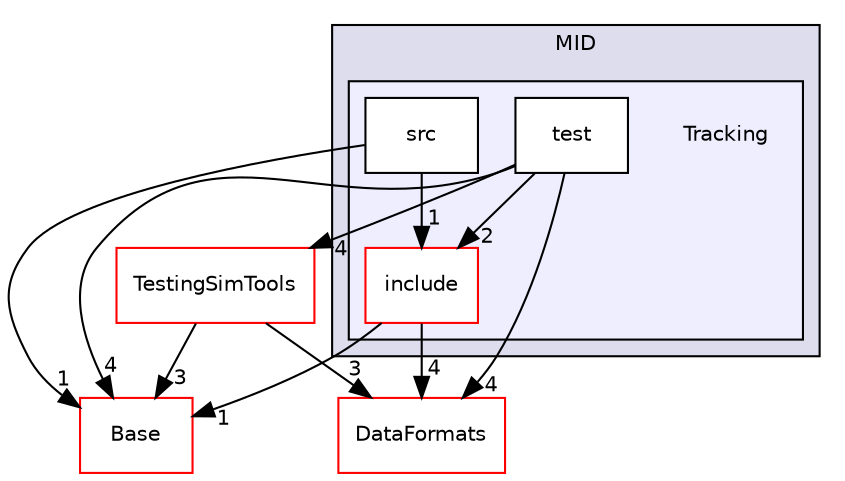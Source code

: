 digraph "/home/travis/build/AliceO2Group/AliceO2/Detectors/MUON/MID/Tracking" {
  bgcolor=transparent;
  compound=true
  node [ fontsize="10", fontname="Helvetica"];
  edge [ labelfontsize="10", labelfontname="Helvetica"];
  subgraph clusterdir_9e24c537087392bd208449d0b48c466c {
    graph [ bgcolor="#ddddee", pencolor="black", label="MID" fontname="Helvetica", fontsize="10", URL="dir_9e24c537087392bd208449d0b48c466c.html"]
  subgraph clusterdir_c6781640d5720511e35c6e7f87460ee7 {
    graph [ bgcolor="#eeeeff", pencolor="black", label="" URL="dir_c6781640d5720511e35c6e7f87460ee7.html"];
    dir_c6781640d5720511e35c6e7f87460ee7 [shape=plaintext label="Tracking"];
    dir_18cf3fa9b8986f52d2a3bcd7e098843d [shape=box label="include" color="red" fillcolor="white" style="filled" URL="dir_18cf3fa9b8986f52d2a3bcd7e098843d.html"];
    dir_ade668871a579e1e483b7ab12ac7b461 [shape=box label="src" color="black" fillcolor="white" style="filled" URL="dir_ade668871a579e1e483b7ab12ac7b461.html"];
    dir_1b6b243db8a70d54361b550199bab9ea [shape=box label="test" color="black" fillcolor="white" style="filled" URL="dir_1b6b243db8a70d54361b550199bab9ea.html"];
  }
  }
  dir_3ffb816f6d71c6665c34f0fe3ab9978a [shape=box label="TestingSimTools" color="red" URL="dir_3ffb816f6d71c6665c34f0fe3ab9978a.html"];
  dir_b5547b1068d53f0f904ee5a2a84992af [shape=box label="Base" color="red" URL="dir_b5547b1068d53f0f904ee5a2a84992af.html"];
  dir_2171f7ec022c5423887b07c69b2f5b48 [shape=box label="DataFormats" color="red" URL="dir_2171f7ec022c5423887b07c69b2f5b48.html"];
  dir_ade668871a579e1e483b7ab12ac7b461->dir_b5547b1068d53f0f904ee5a2a84992af [headlabel="1", labeldistance=1.5 headhref="dir_000493_000541.html"];
  dir_ade668871a579e1e483b7ab12ac7b461->dir_18cf3fa9b8986f52d2a3bcd7e098843d [headlabel="1", labeldistance=1.5 headhref="dir_000493_000491.html"];
  dir_1b6b243db8a70d54361b550199bab9ea->dir_3ffb816f6d71c6665c34f0fe3ab9978a [headlabel="4", labeldistance=1.5 headhref="dir_000558_000554.html"];
  dir_1b6b243db8a70d54361b550199bab9ea->dir_b5547b1068d53f0f904ee5a2a84992af [headlabel="4", labeldistance=1.5 headhref="dir_000558_000541.html"];
  dir_1b6b243db8a70d54361b550199bab9ea->dir_18cf3fa9b8986f52d2a3bcd7e098843d [headlabel="2", labeldistance=1.5 headhref="dir_000558_000491.html"];
  dir_1b6b243db8a70d54361b550199bab9ea->dir_2171f7ec022c5423887b07c69b2f5b48 [headlabel="4", labeldistance=1.5 headhref="dir_000558_000076.html"];
  dir_3ffb816f6d71c6665c34f0fe3ab9978a->dir_b5547b1068d53f0f904ee5a2a84992af [headlabel="3", labeldistance=1.5 headhref="dir_000554_000541.html"];
  dir_3ffb816f6d71c6665c34f0fe3ab9978a->dir_2171f7ec022c5423887b07c69b2f5b48 [headlabel="3", labeldistance=1.5 headhref="dir_000554_000076.html"];
  dir_18cf3fa9b8986f52d2a3bcd7e098843d->dir_b5547b1068d53f0f904ee5a2a84992af [headlabel="1", labeldistance=1.5 headhref="dir_000491_000541.html"];
  dir_18cf3fa9b8986f52d2a3bcd7e098843d->dir_2171f7ec022c5423887b07c69b2f5b48 [headlabel="4", labeldistance=1.5 headhref="dir_000491_000076.html"];
}
